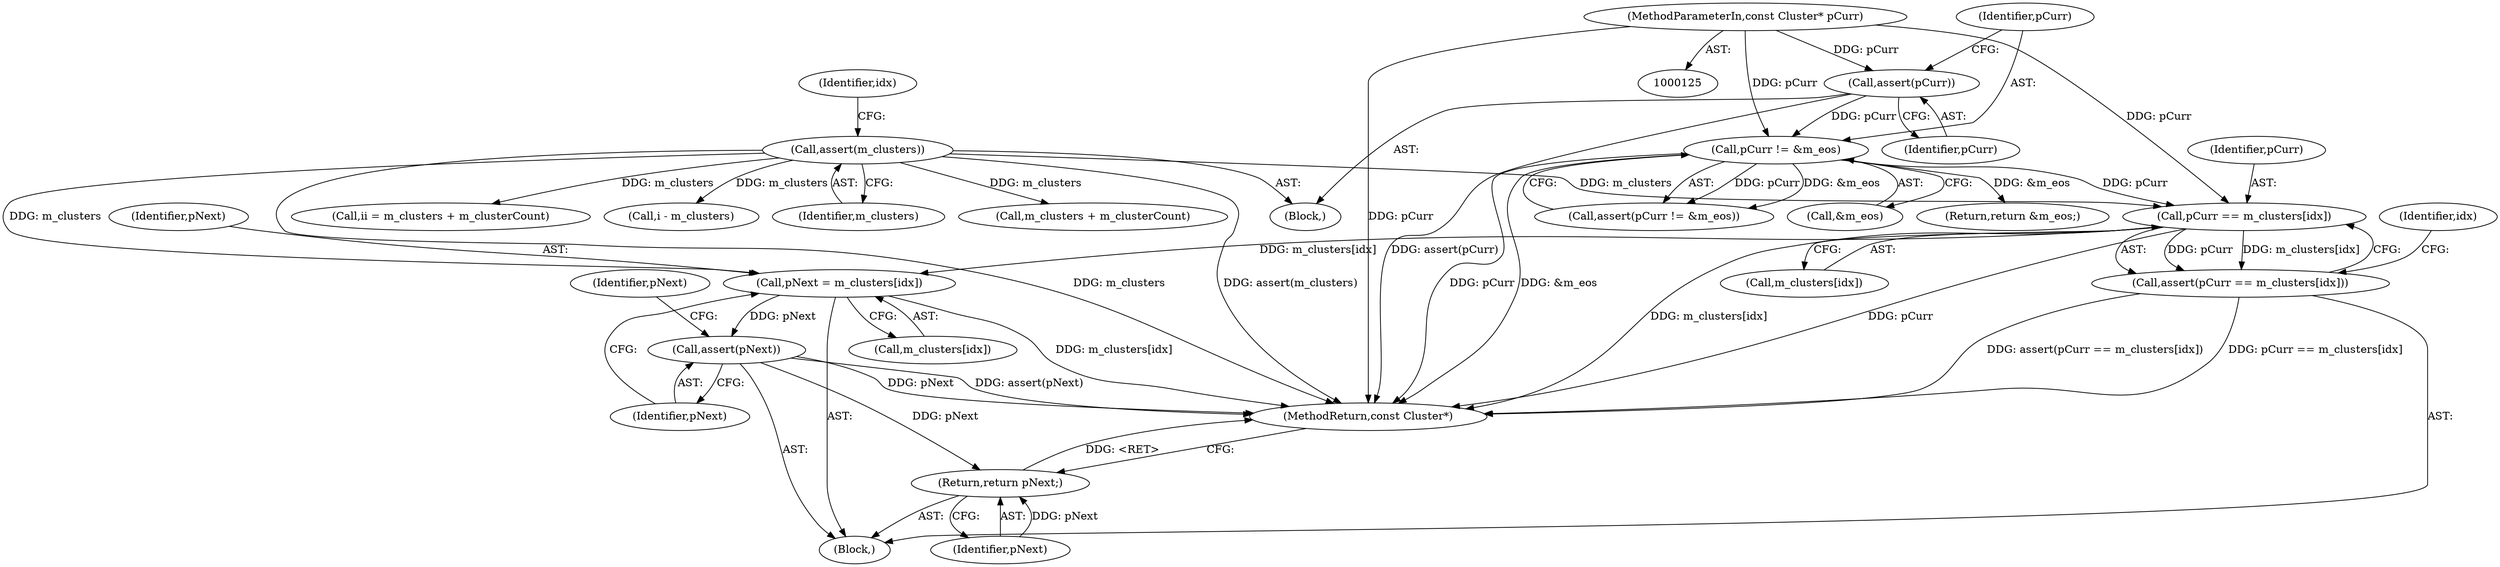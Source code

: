 digraph "1_Android_04839626ed859623901ebd3a5fd483982186b59d_109@array" {
"1000157" [label="(Call,pCurr == m_clusters[idx])"];
"1000131" [label="(Call,pCurr != &m_eos)"];
"1000128" [label="(Call,assert(pCurr))"];
"1000126" [label="(MethodParameterIn,const Cluster* pCurr)"];
"1000135" [label="(Call,assert(m_clusters))"];
"1000156" [label="(Call,assert(pCurr == m_clusters[idx]))"];
"1000171" [label="(Call,pNext = m_clusters[idx])"];
"1000176" [label="(Call,assert(pNext))"];
"1000190" [label="(Return,return pNext;)"];
"1000136" [label="(Identifier,m_clusters)"];
"1000126" [label="(MethodParameterIn,const Cluster* pCurr)"];
"1000171" [label="(Call,pNext = m_clusters[idx])"];
"1000135" [label="(Call,assert(m_clusters))"];
"1000159" [label="(Call,m_clusters[idx])"];
"1000176" [label="(Call,assert(pNext))"];
"1000181" [label="(Identifier,pNext)"];
"1000177" [label="(Identifier,pNext)"];
"1000163" [label="(Identifier,idx)"];
"1000133" [label="(Call,&m_eos)"];
"1000191" [label="(Identifier,pNext)"];
"1000158" [label="(Identifier,pCurr)"];
"1000129" [label="(Identifier,pCurr)"];
"1000433" [label="(Call,m_clusters + m_clusterCount)"];
"1000127" [label="(Block,)"];
"1000147" [label="(Block,)"];
"1000538" [label="(MethodReturn,const Cluster*)"];
"1000168" [label="(Return,return &m_eos;)"];
"1000131" [label="(Call,pCurr != &m_eos)"];
"1000139" [label="(Identifier,idx)"];
"1000128" [label="(Call,assert(pCurr))"];
"1000157" [label="(Call,pCurr == m_clusters[idx])"];
"1000190" [label="(Return,return pNext;)"];
"1000173" [label="(Call,m_clusters[idx])"];
"1000172" [label="(Identifier,pNext)"];
"1000156" [label="(Call,assert(pCurr == m_clusters[idx]))"];
"1000431" [label="(Call,ii = m_clusters + m_clusterCount)"];
"1000130" [label="(Call,assert(pCurr != &m_eos))"];
"1000132" [label="(Identifier,pCurr)"];
"1000518" [label="(Call,i - m_clusters)"];
"1000157" -> "1000156"  [label="AST: "];
"1000157" -> "1000159"  [label="CFG: "];
"1000158" -> "1000157"  [label="AST: "];
"1000159" -> "1000157"  [label="AST: "];
"1000156" -> "1000157"  [label="CFG: "];
"1000157" -> "1000538"  [label="DDG: m_clusters[idx]"];
"1000157" -> "1000538"  [label="DDG: pCurr"];
"1000157" -> "1000156"  [label="DDG: pCurr"];
"1000157" -> "1000156"  [label="DDG: m_clusters[idx]"];
"1000131" -> "1000157"  [label="DDG: pCurr"];
"1000126" -> "1000157"  [label="DDG: pCurr"];
"1000135" -> "1000157"  [label="DDG: m_clusters"];
"1000157" -> "1000171"  [label="DDG: m_clusters[idx]"];
"1000131" -> "1000130"  [label="AST: "];
"1000131" -> "1000133"  [label="CFG: "];
"1000132" -> "1000131"  [label="AST: "];
"1000133" -> "1000131"  [label="AST: "];
"1000130" -> "1000131"  [label="CFG: "];
"1000131" -> "1000538"  [label="DDG: pCurr"];
"1000131" -> "1000538"  [label="DDG: &m_eos"];
"1000131" -> "1000130"  [label="DDG: pCurr"];
"1000131" -> "1000130"  [label="DDG: &m_eos"];
"1000128" -> "1000131"  [label="DDG: pCurr"];
"1000126" -> "1000131"  [label="DDG: pCurr"];
"1000131" -> "1000168"  [label="DDG: &m_eos"];
"1000128" -> "1000127"  [label="AST: "];
"1000128" -> "1000129"  [label="CFG: "];
"1000129" -> "1000128"  [label="AST: "];
"1000132" -> "1000128"  [label="CFG: "];
"1000128" -> "1000538"  [label="DDG: assert(pCurr)"];
"1000126" -> "1000128"  [label="DDG: pCurr"];
"1000126" -> "1000125"  [label="AST: "];
"1000126" -> "1000538"  [label="DDG: pCurr"];
"1000135" -> "1000127"  [label="AST: "];
"1000135" -> "1000136"  [label="CFG: "];
"1000136" -> "1000135"  [label="AST: "];
"1000139" -> "1000135"  [label="CFG: "];
"1000135" -> "1000538"  [label="DDG: assert(m_clusters)"];
"1000135" -> "1000538"  [label="DDG: m_clusters"];
"1000135" -> "1000171"  [label="DDG: m_clusters"];
"1000135" -> "1000431"  [label="DDG: m_clusters"];
"1000135" -> "1000433"  [label="DDG: m_clusters"];
"1000135" -> "1000518"  [label="DDG: m_clusters"];
"1000156" -> "1000147"  [label="AST: "];
"1000163" -> "1000156"  [label="CFG: "];
"1000156" -> "1000538"  [label="DDG: pCurr == m_clusters[idx]"];
"1000156" -> "1000538"  [label="DDG: assert(pCurr == m_clusters[idx])"];
"1000171" -> "1000147"  [label="AST: "];
"1000171" -> "1000173"  [label="CFG: "];
"1000172" -> "1000171"  [label="AST: "];
"1000173" -> "1000171"  [label="AST: "];
"1000177" -> "1000171"  [label="CFG: "];
"1000171" -> "1000538"  [label="DDG: m_clusters[idx]"];
"1000171" -> "1000176"  [label="DDG: pNext"];
"1000176" -> "1000147"  [label="AST: "];
"1000176" -> "1000177"  [label="CFG: "];
"1000177" -> "1000176"  [label="AST: "];
"1000181" -> "1000176"  [label="CFG: "];
"1000176" -> "1000538"  [label="DDG: assert(pNext)"];
"1000176" -> "1000538"  [label="DDG: pNext"];
"1000176" -> "1000190"  [label="DDG: pNext"];
"1000190" -> "1000147"  [label="AST: "];
"1000190" -> "1000191"  [label="CFG: "];
"1000191" -> "1000190"  [label="AST: "];
"1000538" -> "1000190"  [label="CFG: "];
"1000190" -> "1000538"  [label="DDG: <RET>"];
"1000191" -> "1000190"  [label="DDG: pNext"];
}
